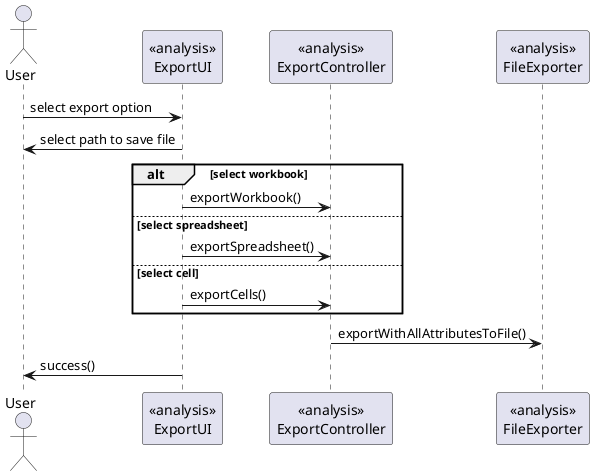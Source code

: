 @startuml doc-files/lang08_3_analysis_export.png
actor User as u
participant "<<analysis>>\nExportUI" as ui
participant "<<analysis>>\nExportController" as ctrl
participant "<<analysis>>\nFileExporter" as f

u-> ui : select export option
ui -> u : select path to save file
alt select workbook
    ui-> ctrl : exportWorkbook()
else select spreadsheet
    ui -> ctrl : exportSpreadsheet()
else select cell
    ui -> ctrl: exportCells()
end

ctrl -> f : exportWithAllAttributesToFile()

ui -> u : success()

@enduml
